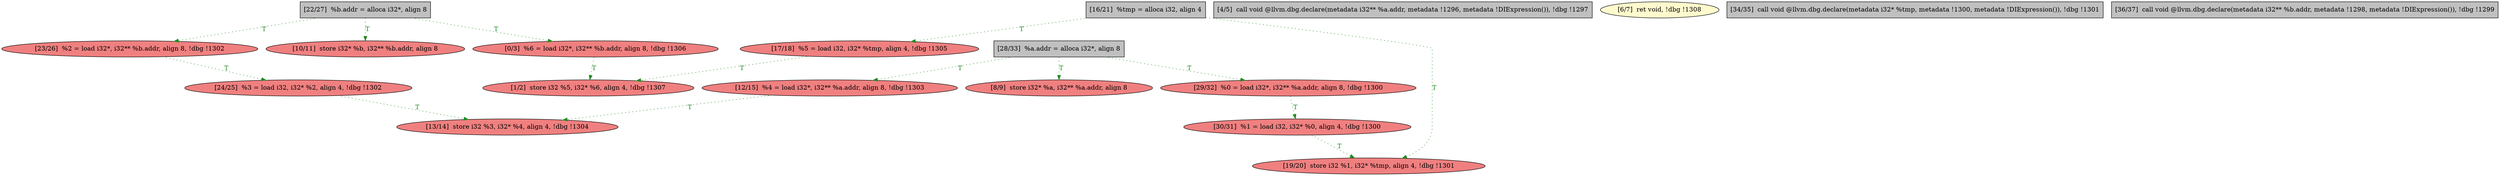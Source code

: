 
digraph G {


node71 [fillcolor=lightcoral,label="[1/2]  store i32 %5, i32* %6, align 4, !dbg !1307",shape=ellipse,style=filled ]
node70 [fillcolor=lightcoral,label="[29/32]  %0 = load i32*, i32** %a.addr, align 8, !dbg !1300",shape=ellipse,style=filled ]
node69 [fillcolor=lightcoral,label="[19/20]  store i32 %1, i32* %tmp, align 4, !dbg !1301",shape=ellipse,style=filled ]
node60 [fillcolor=grey,label="[4/5]  call void @llvm.dbg.declare(metadata i32** %a.addr, metadata !1296, metadata !DIExpression()), !dbg !1297",shape=rectangle,style=filled ]
node58 [fillcolor=lightcoral,label="[30/31]  %1 = load i32, i32* %0, align 4, !dbg !1300",shape=ellipse,style=filled ]
node56 [fillcolor=grey,label="[22/27]  %b.addr = alloca i32*, align 8",shape=rectangle,style=filled ]
node57 [fillcolor=lightcoral,label="[23/26]  %2 = load i32*, i32** %b.addr, align 8, !dbg !1302",shape=ellipse,style=filled ]
node53 [fillcolor=lightcoral,label="[10/11]  store i32* %b, i32** %b.addr, align 8",shape=ellipse,style=filled ]
node59 [fillcolor=lightcoral,label="[0/3]  %6 = load i32*, i32** %b.addr, align 8, !dbg !1306",shape=ellipse,style=filled ]
node54 [fillcolor=lightcoral,label="[12/15]  %4 = load i32*, i32** %a.addr, align 8, !dbg !1303",shape=ellipse,style=filled ]
node61 [fillcolor=grey,label="[28/33]  %a.addr = alloca i32*, align 8",shape=rectangle,style=filled ]
node63 [fillcolor=lemonchiffon,label="[6/7]  ret void, !dbg !1308",shape=ellipse,style=filled ]
node68 [fillcolor=lightcoral,label="[24/25]  %3 = load i32, i32* %2, align 4, !dbg !1302",shape=ellipse,style=filled ]
node62 [fillcolor=lightcoral,label="[8/9]  store i32* %a, i32** %a.addr, align 8",shape=ellipse,style=filled ]
node64 [fillcolor=grey,label="[34/35]  call void @llvm.dbg.declare(metadata i32* %tmp, metadata !1300, metadata !DIExpression()), !dbg !1301",shape=rectangle,style=filled ]
node65 [fillcolor=lightcoral,label="[17/18]  %5 = load i32, i32* %tmp, align 4, !dbg !1305",shape=ellipse,style=filled ]
node55 [fillcolor=grey,label="[16/21]  %tmp = alloca i32, align 4",shape=rectangle,style=filled ]
node66 [fillcolor=lightcoral,label="[13/14]  store i32 %3, i32* %4, align 4, !dbg !1304",shape=ellipse,style=filled ]
node67 [fillcolor=grey,label="[36/37]  call void @llvm.dbg.declare(metadata i32** %b.addr, metadata !1298, metadata !DIExpression()), !dbg !1299",shape=rectangle,style=filled ]

node56->node57 [style=dotted,color=forestgreen,label="T",fontcolor=forestgreen ]
node56->node53 [style=dotted,color=forestgreen,label="T",fontcolor=forestgreen ]
node54->node66 [style=dotted,color=forestgreen,label="T",fontcolor=forestgreen ]
node57->node68 [style=dotted,color=forestgreen,label="T",fontcolor=forestgreen ]
node59->node71 [style=dotted,color=forestgreen,label="T",fontcolor=forestgreen ]
node55->node69 [style=dotted,color=forestgreen,label="T",fontcolor=forestgreen ]
node58->node69 [style=dotted,color=forestgreen,label="T",fontcolor=forestgreen ]
node61->node70 [style=dotted,color=forestgreen,label="T",fontcolor=forestgreen ]
node61->node62 [style=dotted,color=forestgreen,label="T",fontcolor=forestgreen ]
node56->node59 [style=dotted,color=forestgreen,label="T",fontcolor=forestgreen ]
node70->node58 [style=dotted,color=forestgreen,label="T",fontcolor=forestgreen ]
node55->node65 [style=dotted,color=forestgreen,label="T",fontcolor=forestgreen ]
node65->node71 [style=dotted,color=forestgreen,label="T",fontcolor=forestgreen ]
node68->node66 [style=dotted,color=forestgreen,label="T",fontcolor=forestgreen ]
node61->node54 [style=dotted,color=forestgreen,label="T",fontcolor=forestgreen ]


}
